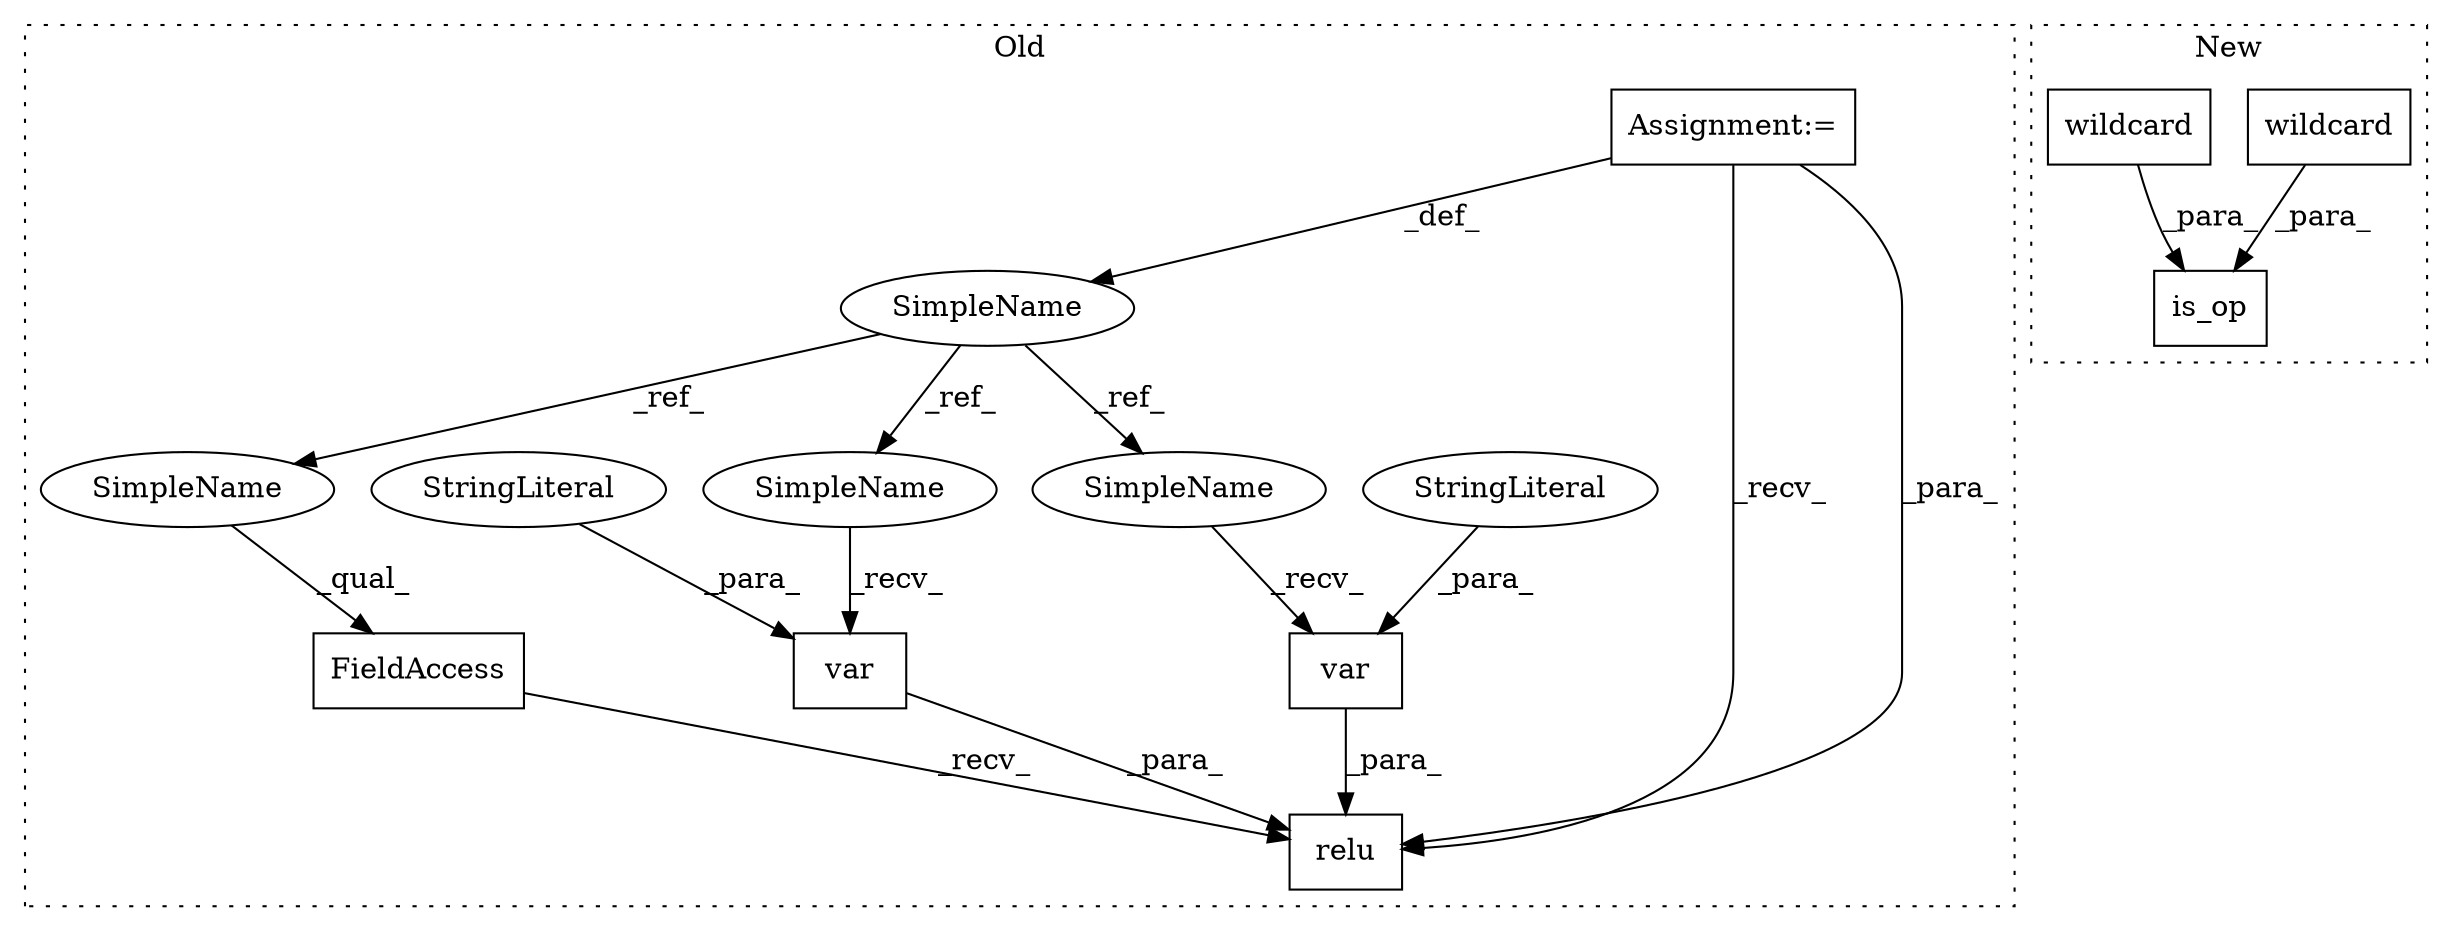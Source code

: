 digraph G {
subgraph cluster0 {
1 [label="var" a="32" s="1588,1604" l="4,1" shape="box"];
3 [label="SimpleName" a="42" s="1348" l="5" shape="ellipse"];
4 [label="var" a="32" s="1457,1464" l="4,1" shape="box"];
5 [label="StringLiteral" a="45" s="1461" l="3" shape="ellipse"];
6 [label="StringLiteral" a="45" s="1592" l="12" shape="ellipse"];
7 [label="Assignment:=" a="7" s="1348" l="5" shape="box"];
8 [label="FieldAccess" a="22" s="1719" l="8" shape="box"];
9 [label="relu" a="32" s="1728,1752" l="5,1" shape="box"];
12 [label="SimpleName" a="42" s="1582" l="5" shape="ellipse"];
13 [label="SimpleName" a="42" s="1451" l="5" shape="ellipse"];
14 [label="SimpleName" a="42" s="1719" l="5" shape="ellipse"];
label = "Old";
style="dotted";
}
subgraph cluster1 {
2 [label="wildcard" a="32" s="1594" l="10" shape="box"];
10 [label="is_op" a="32" s="1751,1776" l="6,1" shape="box"];
11 [label="wildcard" a="32" s="1523" l="10" shape="box"];
label = "New";
style="dotted";
}
1 -> 9 [label="_para_"];
2 -> 10 [label="_para_"];
3 -> 13 [label="_ref_"];
3 -> 14 [label="_ref_"];
3 -> 12 [label="_ref_"];
4 -> 9 [label="_para_"];
5 -> 4 [label="_para_"];
6 -> 1 [label="_para_"];
7 -> 9 [label="_recv_"];
7 -> 3 [label="_def_"];
7 -> 9 [label="_para_"];
8 -> 9 [label="_recv_"];
11 -> 10 [label="_para_"];
12 -> 1 [label="_recv_"];
13 -> 4 [label="_recv_"];
14 -> 8 [label="_qual_"];
}
